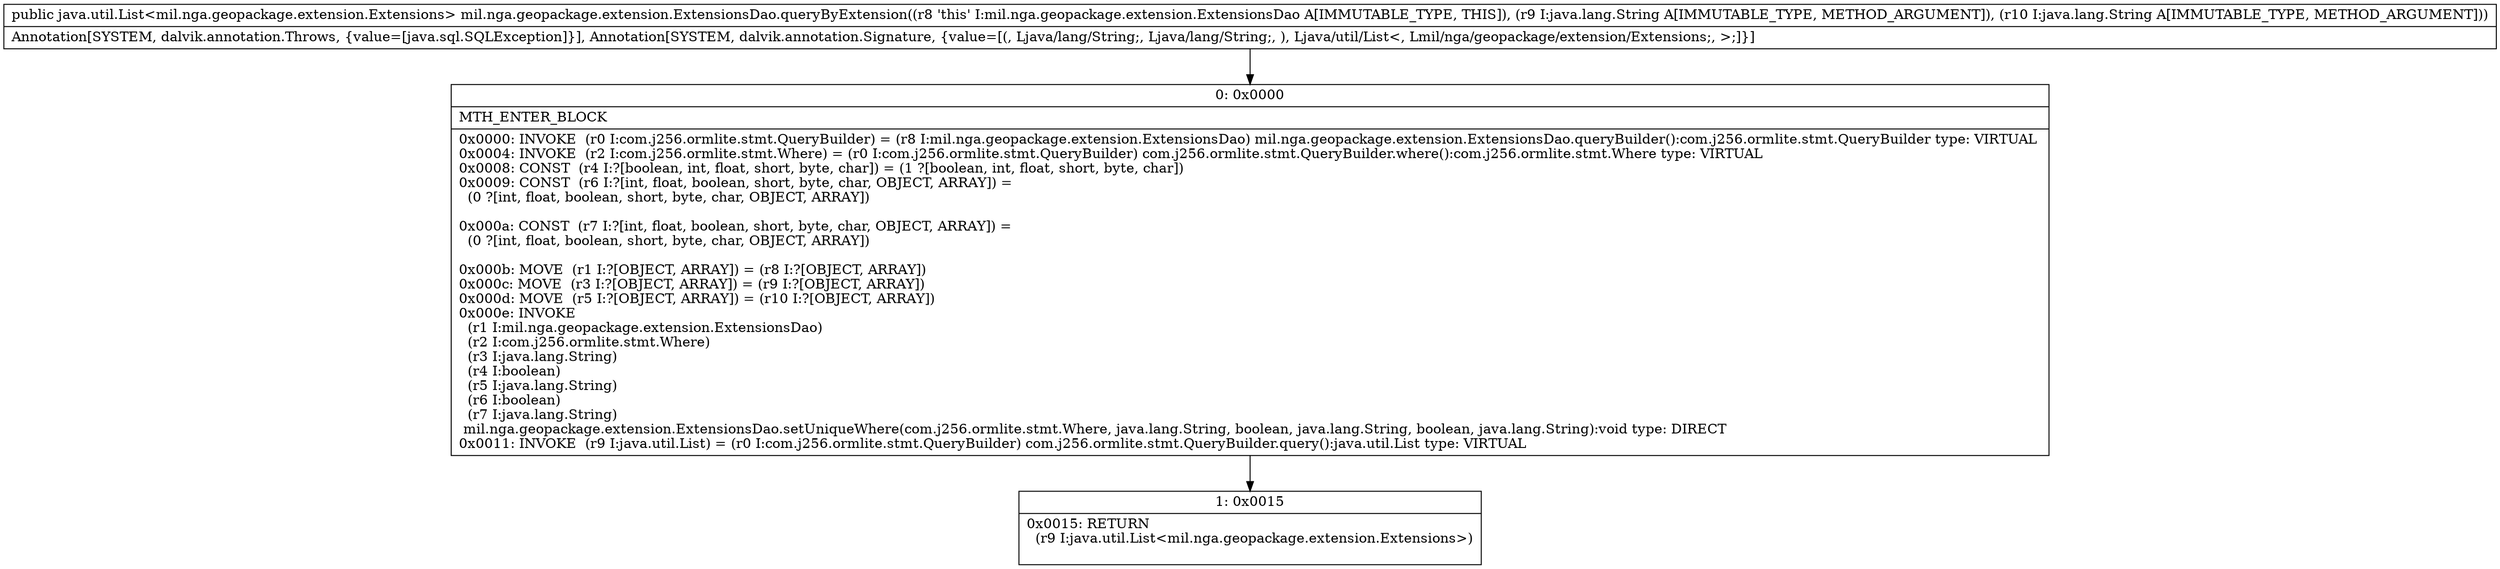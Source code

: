 digraph "CFG formil.nga.geopackage.extension.ExtensionsDao.queryByExtension(Ljava\/lang\/String;Ljava\/lang\/String;)Ljava\/util\/List;" {
Node_0 [shape=record,label="{0\:\ 0x0000|MTH_ENTER_BLOCK\l|0x0000: INVOKE  (r0 I:com.j256.ormlite.stmt.QueryBuilder) = (r8 I:mil.nga.geopackage.extension.ExtensionsDao) mil.nga.geopackage.extension.ExtensionsDao.queryBuilder():com.j256.ormlite.stmt.QueryBuilder type: VIRTUAL \l0x0004: INVOKE  (r2 I:com.j256.ormlite.stmt.Where) = (r0 I:com.j256.ormlite.stmt.QueryBuilder) com.j256.ormlite.stmt.QueryBuilder.where():com.j256.ormlite.stmt.Where type: VIRTUAL \l0x0008: CONST  (r4 I:?[boolean, int, float, short, byte, char]) = (1 ?[boolean, int, float, short, byte, char]) \l0x0009: CONST  (r6 I:?[int, float, boolean, short, byte, char, OBJECT, ARRAY]) = \l  (0 ?[int, float, boolean, short, byte, char, OBJECT, ARRAY])\l \l0x000a: CONST  (r7 I:?[int, float, boolean, short, byte, char, OBJECT, ARRAY]) = \l  (0 ?[int, float, boolean, short, byte, char, OBJECT, ARRAY])\l \l0x000b: MOVE  (r1 I:?[OBJECT, ARRAY]) = (r8 I:?[OBJECT, ARRAY]) \l0x000c: MOVE  (r3 I:?[OBJECT, ARRAY]) = (r9 I:?[OBJECT, ARRAY]) \l0x000d: MOVE  (r5 I:?[OBJECT, ARRAY]) = (r10 I:?[OBJECT, ARRAY]) \l0x000e: INVOKE  \l  (r1 I:mil.nga.geopackage.extension.ExtensionsDao)\l  (r2 I:com.j256.ormlite.stmt.Where)\l  (r3 I:java.lang.String)\l  (r4 I:boolean)\l  (r5 I:java.lang.String)\l  (r6 I:boolean)\l  (r7 I:java.lang.String)\l mil.nga.geopackage.extension.ExtensionsDao.setUniqueWhere(com.j256.ormlite.stmt.Where, java.lang.String, boolean, java.lang.String, boolean, java.lang.String):void type: DIRECT \l0x0011: INVOKE  (r9 I:java.util.List) = (r0 I:com.j256.ormlite.stmt.QueryBuilder) com.j256.ormlite.stmt.QueryBuilder.query():java.util.List type: VIRTUAL \l}"];
Node_1 [shape=record,label="{1\:\ 0x0015|0x0015: RETURN  \l  (r9 I:java.util.List\<mil.nga.geopackage.extension.Extensions\>)\l \l}"];
MethodNode[shape=record,label="{public java.util.List\<mil.nga.geopackage.extension.Extensions\> mil.nga.geopackage.extension.ExtensionsDao.queryByExtension((r8 'this' I:mil.nga.geopackage.extension.ExtensionsDao A[IMMUTABLE_TYPE, THIS]), (r9 I:java.lang.String A[IMMUTABLE_TYPE, METHOD_ARGUMENT]), (r10 I:java.lang.String A[IMMUTABLE_TYPE, METHOD_ARGUMENT]))  | Annotation[SYSTEM, dalvik.annotation.Throws, \{value=[java.sql.SQLException]\}], Annotation[SYSTEM, dalvik.annotation.Signature, \{value=[(, Ljava\/lang\/String;, Ljava\/lang\/String;, ), Ljava\/util\/List\<, Lmil\/nga\/geopackage\/extension\/Extensions;, \>;]\}]\l}"];
MethodNode -> Node_0;
Node_0 -> Node_1;
}

